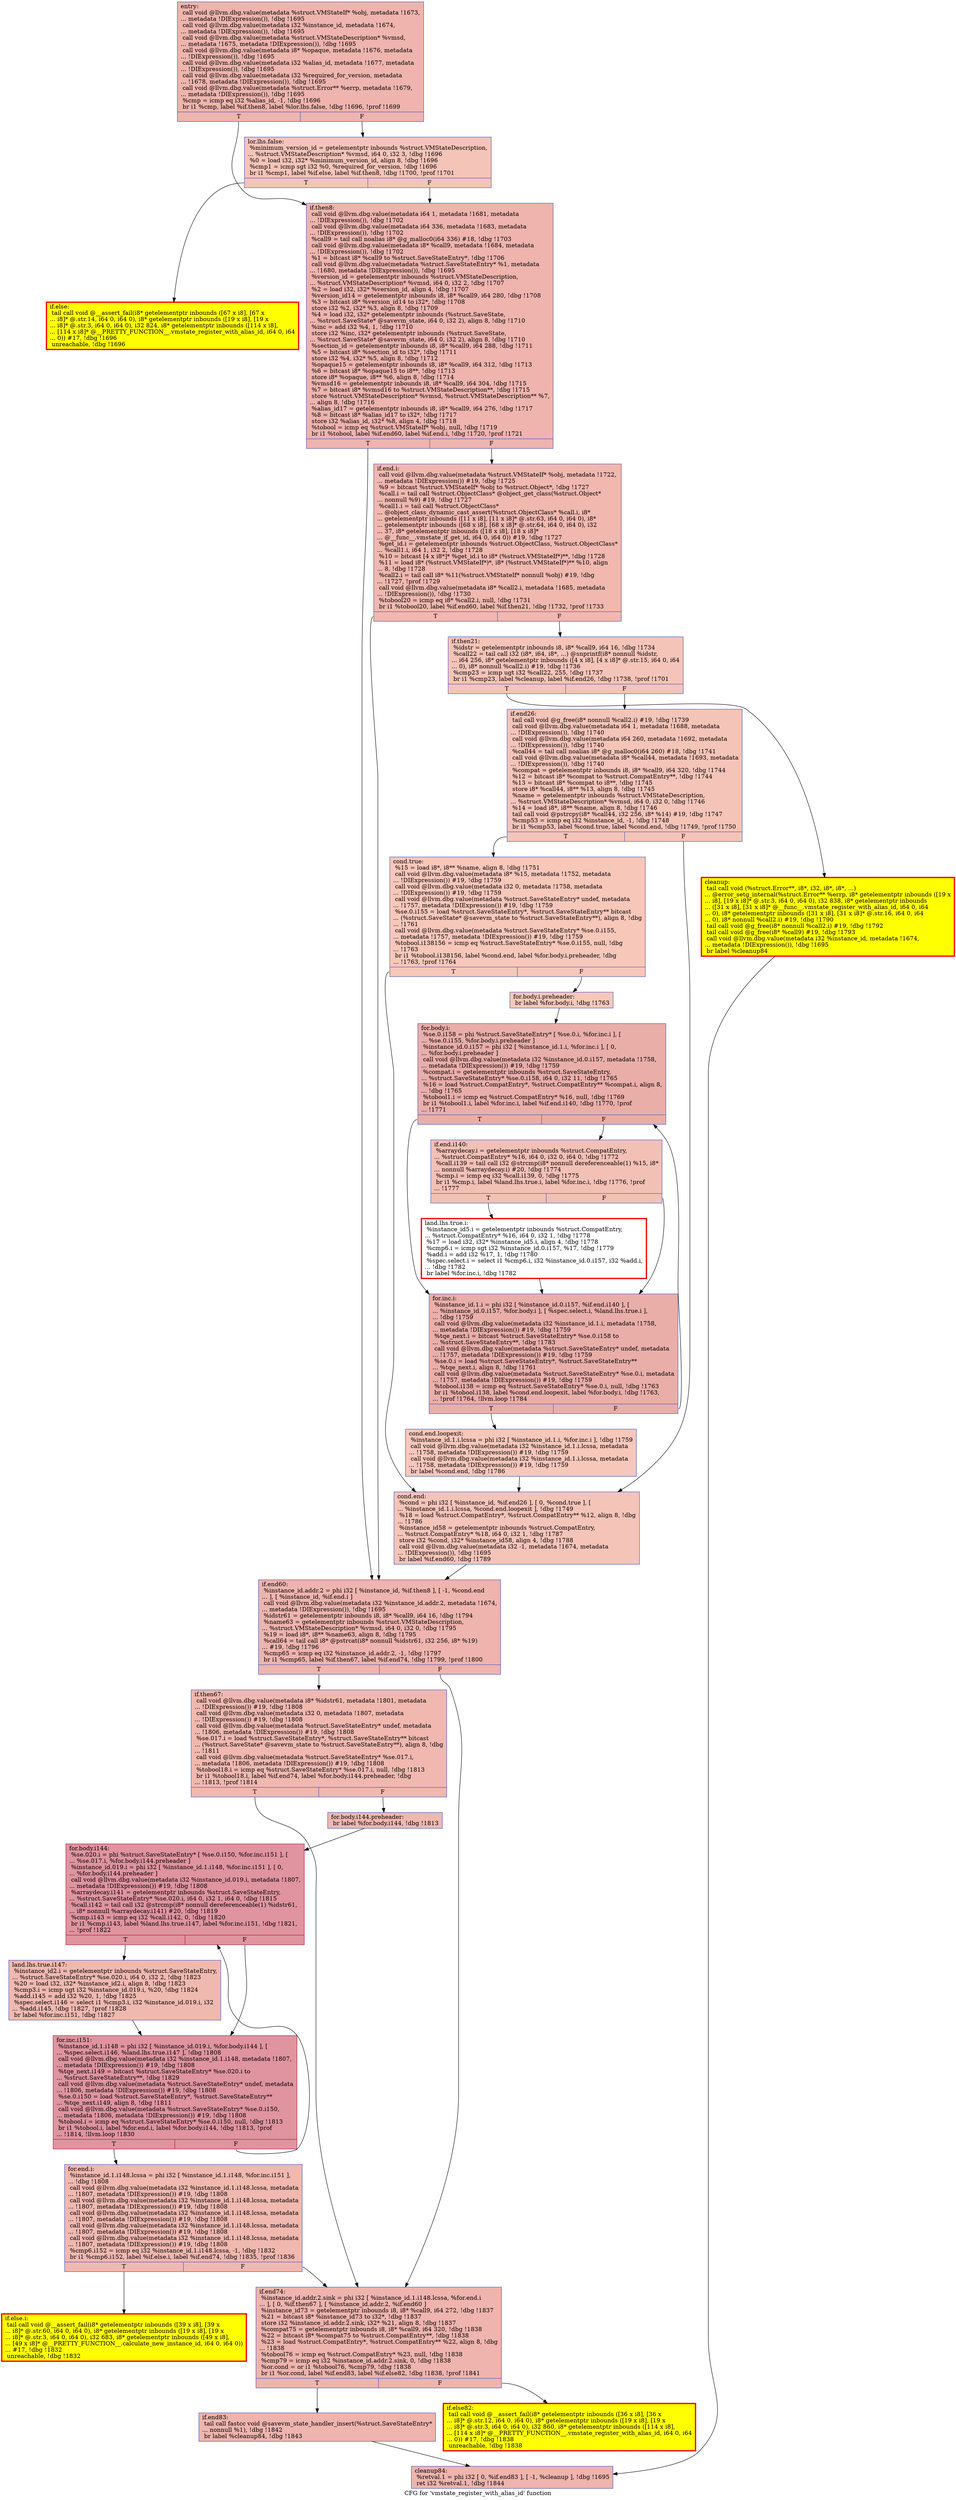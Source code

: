 digraph "CFG for 'vmstate_register_with_alias_id' function" {
	label="CFG for 'vmstate_register_with_alias_id' function";

	Node0x55b47a1db510 [shape=record,color="#3d50c3ff", style=filled, fillcolor="#d8564670",label="{entry:\l  call void @llvm.dbg.value(metadata %struct.VMStateIf* %obj, metadata !1673,\l... metadata !DIExpression()), !dbg !1695\l  call void @llvm.dbg.value(metadata i32 %instance_id, metadata !1674,\l... metadata !DIExpression()), !dbg !1695\l  call void @llvm.dbg.value(metadata %struct.VMStateDescription* %vmsd,\l... metadata !1675, metadata !DIExpression()), !dbg !1695\l  call void @llvm.dbg.value(metadata i8* %opaque, metadata !1676, metadata\l... !DIExpression()), !dbg !1695\l  call void @llvm.dbg.value(metadata i32 %alias_id, metadata !1677, metadata\l... !DIExpression()), !dbg !1695\l  call void @llvm.dbg.value(metadata i32 %required_for_version, metadata\l... !1678, metadata !DIExpression()), !dbg !1695\l  call void @llvm.dbg.value(metadata %struct.Error** %errp, metadata !1679,\l... metadata !DIExpression()), !dbg !1695\l  %cmp = icmp eq i32 %alias_id, -1, !dbg !1696\l  br i1 %cmp, label %if.then8, label %lor.lhs.false, !dbg !1696, !prof !1699\l|{<s0>T|<s1>F}}"];
	Node0x55b47a1db510:s0 -> Node0x55b47a229620;
	Node0x55b47a1db510:s1 -> Node0x55b47a226be0;
	Node0x55b47a226be0 [shape=record,color="#3d50c3ff", style=filled, fillcolor="#e97a5f70",label="{lor.lhs.false:                                    \l  %minimum_version_id = getelementptr inbounds %struct.VMStateDescription,\l... %struct.VMStateDescription* %vmsd, i64 0, i32 3, !dbg !1696\l  %0 = load i32, i32* %minimum_version_id, align 8, !dbg !1696\l  %cmp1 = icmp sgt i32 %0, %required_for_version, !dbg !1696\l  br i1 %cmp1, label %if.else, label %if.then8, !dbg !1700, !prof !1701\l|{<s0>T|<s1>F}}"];
	Node0x55b47a226be0:s0 -> Node0x55b47a226b70;
	Node0x55b47a226be0:s1 -> Node0x55b47a229620;
	Node0x55b47a226b70 [shape=record,penwidth=3.0, style="filled", color="red", fillcolor="yellow",label="{if.else:                                          \l  tail call void @__assert_fail(i8* getelementptr inbounds ([67 x i8], [67 x\l... i8]* @.str.14, i64 0, i64 0), i8* getelementptr inbounds ([19 x i8], [19 x\l... i8]* @.str.3, i64 0, i64 0), i32 824, i8* getelementptr inbounds ([114 x i8],\l... [114 x i8]* @__PRETTY_FUNCTION__.vmstate_register_with_alias_id, i64 0, i64\l... 0)) #17, !dbg !1696\l  unreachable, !dbg !1696\l}"];
	Node0x55b47a229620 [shape=record,color="#3d50c3ff", style=filled, fillcolor="#d8564670",label="{if.then8:                                         \l  call void @llvm.dbg.value(metadata i64 1, metadata !1681, metadata\l... !DIExpression()), !dbg !1702\l  call void @llvm.dbg.value(metadata i64 336, metadata !1683, metadata\l... !DIExpression()), !dbg !1702\l  %call9 = tail call noalias i8* @g_malloc0(i64 336) #18, !dbg !1703\l  call void @llvm.dbg.value(metadata i8* %call9, metadata !1684, metadata\l... !DIExpression()), !dbg !1702\l  %1 = bitcast i8* %call9 to %struct.SaveStateEntry*, !dbg !1706\l  call void @llvm.dbg.value(metadata %struct.SaveStateEntry* %1, metadata\l... !1680, metadata !DIExpression()), !dbg !1695\l  %version_id = getelementptr inbounds %struct.VMStateDescription,\l... %struct.VMStateDescription* %vmsd, i64 0, i32 2, !dbg !1707\l  %2 = load i32, i32* %version_id, align 4, !dbg !1707\l  %version_id14 = getelementptr inbounds i8, i8* %call9, i64 280, !dbg !1708\l  %3 = bitcast i8* %version_id14 to i32*, !dbg !1708\l  store i32 %2, i32* %3, align 8, !dbg !1709\l  %4 = load i32, i32* getelementptr inbounds (%struct.SaveState,\l... %struct.SaveState* @savevm_state, i64 0, i32 2), align 8, !dbg !1710\l  %inc = add i32 %4, 1, !dbg !1710\l  store i32 %inc, i32* getelementptr inbounds (%struct.SaveState,\l... %struct.SaveState* @savevm_state, i64 0, i32 2), align 8, !dbg !1710\l  %section_id = getelementptr inbounds i8, i8* %call9, i64 288, !dbg !1711\l  %5 = bitcast i8* %section_id to i32*, !dbg !1711\l  store i32 %4, i32* %5, align 8, !dbg !1712\l  %opaque15 = getelementptr inbounds i8, i8* %call9, i64 312, !dbg !1713\l  %6 = bitcast i8* %opaque15 to i8**, !dbg !1713\l  store i8* %opaque, i8** %6, align 8, !dbg !1714\l  %vmsd16 = getelementptr inbounds i8, i8* %call9, i64 304, !dbg !1715\l  %7 = bitcast i8* %vmsd16 to %struct.VMStateDescription**, !dbg !1715\l  store %struct.VMStateDescription* %vmsd, %struct.VMStateDescription** %7,\l... align 8, !dbg !1716\l  %alias_id17 = getelementptr inbounds i8, i8* %call9, i64 276, !dbg !1717\l  %8 = bitcast i8* %alias_id17 to i32*, !dbg !1717\l  store i32 %alias_id, i32* %8, align 4, !dbg !1718\l  %tobool = icmp eq %struct.VMStateIf* %obj, null, !dbg !1719\l  br i1 %tobool, label %if.end60, label %if.end.i, !dbg !1720, !prof !1721\l|{<s0>T|<s1>F}}"];
	Node0x55b47a229620:s0 -> Node0x55b47a22c670;
	Node0x55b47a229620:s1 -> Node0x55b47a1d3010;
	Node0x55b47a1d3010 [shape=record,color="#3d50c3ff", style=filled, fillcolor="#dc5d4a70",label="{if.end.i:                                         \l  call void @llvm.dbg.value(metadata %struct.VMStateIf* %obj, metadata !1722,\l... metadata !DIExpression()) #19, !dbg !1725\l  %9 = bitcast %struct.VMStateIf* %obj to %struct.Object*, !dbg !1727\l  %call.i = tail call %struct.ObjectClass* @object_get_class(%struct.Object*\l... nonnull %9) #19, !dbg !1727\l  %call1.i = tail call %struct.ObjectClass*\l... @object_class_dynamic_cast_assert(%struct.ObjectClass* %call.i, i8*\l... getelementptr inbounds ([11 x i8], [11 x i8]* @.str.63, i64 0, i64 0), i8*\l... getelementptr inbounds ([68 x i8], [68 x i8]* @.str.64, i64 0, i64 0), i32\l... 37, i8* getelementptr inbounds ([18 x i8], [18 x i8]*\l... @__func__.vmstate_if_get_id, i64 0, i64 0)) #19, !dbg !1727\l  %get_id.i = getelementptr inbounds %struct.ObjectClass, %struct.ObjectClass*\l... %call1.i, i64 1, i32 2, !dbg !1728\l  %10 = bitcast [4 x i8*]* %get_id.i to i8* (%struct.VMStateIf*)**, !dbg !1728\l  %11 = load i8* (%struct.VMStateIf*)*, i8* (%struct.VMStateIf*)** %10, align\l... 8, !dbg !1728\l  %call2.i = tail call i8* %11(%struct.VMStateIf* nonnull %obj) #19, !dbg\l... !1727, !prof !1729\l  call void @llvm.dbg.value(metadata i8* %call2.i, metadata !1685, metadata\l... !DIExpression()), !dbg !1730\l  %tobool20 = icmp eq i8* %call2.i, null, !dbg !1731\l  br i1 %tobool20, label %if.end60, label %if.then21, !dbg !1732, !prof !1733\l|{<s0>T|<s1>F}}"];
	Node0x55b47a1d3010:s0 -> Node0x55b47a22c670;
	Node0x55b47a1d3010:s1 -> Node0x55b47a22d070;
	Node0x55b47a22d070 [shape=record,color="#3d50c3ff", style=filled, fillcolor="#e97a5f70",label="{if.then21:                                        \l  %idstr = getelementptr inbounds i8, i8* %call9, i64 16, !dbg !1734\l  %call22 = tail call i32 (i8*, i64, i8*, ...) @snprintf(i8* nonnull %idstr,\l... i64 256, i8* getelementptr inbounds ([4 x i8], [4 x i8]* @.str.15, i64 0, i64\l... 0), i8* nonnull %call2.i) #19, !dbg !1736\l  %cmp23 = icmp ugt i32 %call22, 255, !dbg !1737\l  br i1 %cmp23, label %cleanup, label %if.end26, !dbg !1738, !prof !1701\l|{<s0>T|<s1>F}}"];
	Node0x55b47a22d070:s0 -> Node0x55b47a209150;
	Node0x55b47a22d070:s1 -> Node0x55b47a22d4f0;
	Node0x55b47a22d4f0 [shape=record,color="#3d50c3ff", style=filled, fillcolor="#e97a5f70",label="{if.end26:                                         \l  tail call void @g_free(i8* nonnull %call2.i) #19, !dbg !1739\l  call void @llvm.dbg.value(metadata i64 1, metadata !1688, metadata\l... !DIExpression()), !dbg !1740\l  call void @llvm.dbg.value(metadata i64 260, metadata !1692, metadata\l... !DIExpression()), !dbg !1740\l  %call44 = tail call noalias i8* @g_malloc0(i64 260) #18, !dbg !1741\l  call void @llvm.dbg.value(metadata i8* %call44, metadata !1693, metadata\l... !DIExpression()), !dbg !1740\l  %compat = getelementptr inbounds i8, i8* %call9, i64 320, !dbg !1744\l  %12 = bitcast i8* %compat to %struct.CompatEntry**, !dbg !1744\l  %13 = bitcast i8* %compat to i8**, !dbg !1745\l  store i8* %call44, i8** %13, align 8, !dbg !1745\l  %name = getelementptr inbounds %struct.VMStateDescription,\l... %struct.VMStateDescription* %vmsd, i64 0, i32 0, !dbg !1746\l  %14 = load i8*, i8** %name, align 8, !dbg !1746\l  tail call void @pstrcpy(i8* %call44, i32 256, i8* %14) #19, !dbg !1747\l  %cmp53 = icmp eq i32 %instance_id, -1, !dbg !1748\l  br i1 %cmp53, label %cond.true, label %cond.end, !dbg !1749, !prof !1750\l|{<s0>T|<s1>F}}"];
	Node0x55b47a22d4f0:s0 -> Node0x55b47a2341e0;
	Node0x55b47a22d4f0:s1 -> Node0x55b47a2342e0;
	Node0x55b47a2341e0 [shape=record,color="#3d50c3ff", style=filled, fillcolor="#ec7f6370",label="{cond.true:                                        \l  %15 = load i8*, i8** %name, align 8, !dbg !1751\l  call void @llvm.dbg.value(metadata i8* %15, metadata !1752, metadata\l... !DIExpression()) #19, !dbg !1759\l  call void @llvm.dbg.value(metadata i32 0, metadata !1758, metadata\l... !DIExpression()) #19, !dbg !1759\l  call void @llvm.dbg.value(metadata %struct.SaveStateEntry* undef, metadata\l... !1757, metadata !DIExpression()) #19, !dbg !1759\l  %se.0.i155 = load %struct.SaveStateEntry*, %struct.SaveStateEntry** bitcast\l... (%struct.SaveState* @savevm_state to %struct.SaveStateEntry**), align 8, !dbg\l... !1761\l  call void @llvm.dbg.value(metadata %struct.SaveStateEntry* %se.0.i155,\l... metadata !1757, metadata !DIExpression()) #19, !dbg !1759\l  %tobool.i138156 = icmp eq %struct.SaveStateEntry* %se.0.i155, null, !dbg\l... !1763\l  br i1 %tobool.i138156, label %cond.end, label %for.body.i.preheader, !dbg\l... !1763, !prof !1764\l|{<s0>T|<s1>F}}"];
	Node0x55b47a2341e0:s0 -> Node0x55b47a2342e0;
	Node0x55b47a2341e0:s1 -> Node0x55b47a1af150;
	Node0x55b47a1af150 [shape=record,color="#3d50c3ff", style=filled, fillcolor="#ec7f6370",label="{for.body.i.preheader:                             \l  br label %for.body.i, !dbg !1763\l}"];
	Node0x55b47a1af150 -> Node0x55b47a407760;
	Node0x55b47a407760 [shape=record,color="#3d50c3ff", style=filled, fillcolor="#d0473d70",label="{for.body.i:                                       \l  %se.0.i158 = phi %struct.SaveStateEntry* [ %se.0.i, %for.inc.i ], [\l... %se.0.i155, %for.body.i.preheader ]\l  %instance_id.0.i157 = phi i32 [ %instance_id.1.i, %for.inc.i ], [ 0,\l... %for.body.i.preheader ]\l  call void @llvm.dbg.value(metadata i32 %instance_id.0.i157, metadata !1758,\l... metadata !DIExpression()) #19, !dbg !1759\l  %compat.i = getelementptr inbounds %struct.SaveStateEntry,\l... %struct.SaveStateEntry* %se.0.i158, i64 0, i32 11, !dbg !1765\l  %16 = load %struct.CompatEntry*, %struct.CompatEntry** %compat.i, align 8,\l... !dbg !1765\l  %tobool1.i = icmp eq %struct.CompatEntry* %16, null, !dbg !1769\l  br i1 %tobool1.i, label %for.inc.i, label %if.end.i140, !dbg !1770, !prof\l... !1771\l|{<s0>T|<s1>F}}"];
	Node0x55b47a407760:s0 -> Node0x55b47a376ee0;
	Node0x55b47a407760:s1 -> Node0x55b47a407630;
	Node0x55b47a407630 [shape=record,color="#3d50c3ff", style=filled, fillcolor="#e5705870",label="{if.end.i140:                                      \l  %arraydecay.i = getelementptr inbounds %struct.CompatEntry,\l... %struct.CompatEntry* %16, i64 0, i32 0, i64 0, !dbg !1772\l  %call.i139 = tail call i32 @strcmp(i8* nonnull dereferenceable(1) %15, i8*\l... nonnull %arraydecay.i) #20, !dbg !1774\l  %cmp.i = icmp eq i32 %call.i139, 0, !dbg !1775\l  br i1 %cmp.i, label %land.lhs.true.i, label %for.inc.i, !dbg !1776, !prof\l... !1777\l|{<s0>T|<s1>F}}"];
	Node0x55b47a407630:s0 -> Node0x55b47a500f50;
	Node0x55b47a407630:s1 -> Node0x55b47a376ee0;
	Node0x55b47a500f50 [shape=record,penwidth=3.0, color="red",label="{land.lhs.true.i:                                  \l  %instance_id5.i = getelementptr inbounds %struct.CompatEntry,\l... %struct.CompatEntry* %16, i64 0, i32 1, !dbg !1778\l  %17 = load i32, i32* %instance_id5.i, align 4, !dbg !1778\l  %cmp6.i = icmp sgt i32 %instance_id.0.i157, %17, !dbg !1779\l  %add.i = add i32 %17, 1, !dbg !1780\l  %spec.select.i = select i1 %cmp6.i, i32 %instance_id.0.i157, i32 %add.i,\l... !dbg !1782\l  br label %for.inc.i, !dbg !1782\l}"];
	Node0x55b47a500f50 -> Node0x55b47a376ee0;
	Node0x55b47a376ee0 [shape=record,color="#3d50c3ff", style=filled, fillcolor="#d0473d70",label="{for.inc.i:                                        \l  %instance_id.1.i = phi i32 [ %instance_id.0.i157, %if.end.i140 ], [\l... %instance_id.0.i157, %for.body.i ], [ %spec.select.i, %land.lhs.true.i ],\l... !dbg !1759\l  call void @llvm.dbg.value(metadata i32 %instance_id.1.i, metadata !1758,\l... metadata !DIExpression()) #19, !dbg !1759\l  %tqe_next.i = bitcast %struct.SaveStateEntry* %se.0.i158 to\l... %struct.SaveStateEntry**, !dbg !1783\l  call void @llvm.dbg.value(metadata %struct.SaveStateEntry* undef, metadata\l... !1757, metadata !DIExpression()) #19, !dbg !1759\l  %se.0.i = load %struct.SaveStateEntry*, %struct.SaveStateEntry**\l... %tqe_next.i, align 8, !dbg !1761\l  call void @llvm.dbg.value(metadata %struct.SaveStateEntry* %se.0.i, metadata\l... !1757, metadata !DIExpression()) #19, !dbg !1759\l  %tobool.i138 = icmp eq %struct.SaveStateEntry* %se.0.i, null, !dbg !1763\l  br i1 %tobool.i138, label %cond.end.loopexit, label %for.body.i, !dbg !1763,\l... !prof !1764, !llvm.loop !1784\l|{<s0>T|<s1>F}}"];
	Node0x55b47a376ee0:s0 -> Node0x55b47a3f5e20;
	Node0x55b47a376ee0:s1 -> Node0x55b47a407760;
	Node0x55b47a3f5e20 [shape=record,color="#3d50c3ff", style=filled, fillcolor="#ec7f6370",label="{cond.end.loopexit:                                \l  %instance_id.1.i.lcssa = phi i32 [ %instance_id.1.i, %for.inc.i ], !dbg !1759\l  call void @llvm.dbg.value(metadata i32 %instance_id.1.i.lcssa, metadata\l... !1758, metadata !DIExpression()) #19, !dbg !1759\l  call void @llvm.dbg.value(metadata i32 %instance_id.1.i.lcssa, metadata\l... !1758, metadata !DIExpression()) #19, !dbg !1759\l  br label %cond.end, !dbg !1786\l}"];
	Node0x55b47a3f5e20 -> Node0x55b47a2342e0;
	Node0x55b47a2342e0 [shape=record,color="#3d50c3ff", style=filled, fillcolor="#e97a5f70",label="{cond.end:                                         \l  %cond = phi i32 [ %instance_id, %if.end26 ], [ 0, %cond.true ], [\l... %instance_id.1.i.lcssa, %cond.end.loopexit ], !dbg !1749\l  %18 = load %struct.CompatEntry*, %struct.CompatEntry** %12, align 8, !dbg\l... !1786\l  %instance_id58 = getelementptr inbounds %struct.CompatEntry,\l... %struct.CompatEntry* %18, i64 0, i32 1, !dbg !1787\l  store i32 %cond, i32* %instance_id58, align 4, !dbg !1788\l  call void @llvm.dbg.value(metadata i32 -1, metadata !1674, metadata\l... !DIExpression()), !dbg !1695\l  br label %if.end60, !dbg !1789\l}"];
	Node0x55b47a2342e0 -> Node0x55b47a22c670;
	Node0x55b47a209150 [shape=record,penwidth=3.0, style="filled", color="red", fillcolor="yellow",label="{cleanup:                                          \l  tail call void (%struct.Error**, i8*, i32, i8*, i8*, ...)\l... @error_setg_internal(%struct.Error** %errp, i8* getelementptr inbounds ([19 x\l... i8], [19 x i8]* @.str.3, i64 0, i64 0), i32 838, i8* getelementptr inbounds\l... ([31 x i8], [31 x i8]* @__func__.vmstate_register_with_alias_id, i64 0, i64\l... 0), i8* getelementptr inbounds ([31 x i8], [31 x i8]* @.str.16, i64 0, i64\l... 0), i8* nonnull %call2.i) #19, !dbg !1790\l  tail call void @g_free(i8* nonnull %call2.i) #19, !dbg !1792\l  tail call void @g_free(i8* %call9) #19, !dbg !1793\l  call void @llvm.dbg.value(metadata i32 %instance_id, metadata !1674,\l... metadata !DIExpression()), !dbg !1695\l  br label %cleanup84\l}"];
	Node0x55b47a209150 -> Node0x55b47a22bd10;
	Node0x55b47a22c670 [shape=record,color="#3d50c3ff", style=filled, fillcolor="#d8564670",label="{if.end60:                                         \l  %instance_id.addr.2 = phi i32 [ %instance_id, %if.then8 ], [ -1, %cond.end\l... ], [ %instance_id, %if.end.i ]\l  call void @llvm.dbg.value(metadata i32 %instance_id.addr.2, metadata !1674,\l... metadata !DIExpression()), !dbg !1695\l  %idstr61 = getelementptr inbounds i8, i8* %call9, i64 16, !dbg !1794\l  %name63 = getelementptr inbounds %struct.VMStateDescription,\l... %struct.VMStateDescription* %vmsd, i64 0, i32 0, !dbg !1795\l  %19 = load i8*, i8** %name63, align 8, !dbg !1795\l  %call64 = tail call i8* @pstrcat(i8* nonnull %idstr61, i32 256, i8* %19)\l... #19, !dbg !1796\l  %cmp65 = icmp eq i32 %instance_id.addr.2, -1, !dbg !1797\l  br i1 %cmp65, label %if.then67, label %if.end74, !dbg !1799, !prof !1800\l|{<s0>T|<s1>F}}"];
	Node0x55b47a22c670:s0 -> Node0x55b47a236690;
	Node0x55b47a22c670:s1 -> Node0x55b47a2366e0;
	Node0x55b47a236690 [shape=record,color="#3d50c3ff", style=filled, fillcolor="#dc5d4a70",label="{if.then67:                                        \l  call void @llvm.dbg.value(metadata i8* %idstr61, metadata !1801, metadata\l... !DIExpression()) #19, !dbg !1808\l  call void @llvm.dbg.value(metadata i32 0, metadata !1807, metadata\l... !DIExpression()) #19, !dbg !1808\l  call void @llvm.dbg.value(metadata %struct.SaveStateEntry* undef, metadata\l... !1806, metadata !DIExpression()) #19, !dbg !1808\l  %se.017.i = load %struct.SaveStateEntry*, %struct.SaveStateEntry** bitcast\l... (%struct.SaveState* @savevm_state to %struct.SaveStateEntry**), align 8, !dbg\l... !1811\l  call void @llvm.dbg.value(metadata %struct.SaveStateEntry* %se.017.i,\l... metadata !1806, metadata !DIExpression()) #19, !dbg !1808\l  %tobool18.i = icmp eq %struct.SaveStateEntry* %se.017.i, null, !dbg !1813\l  br i1 %tobool18.i, label %if.end74, label %for.body.i144.preheader, !dbg\l... !1813, !prof !1814\l|{<s0>T|<s1>F}}"];
	Node0x55b47a236690:s0 -> Node0x55b47a2366e0;
	Node0x55b47a236690:s1 -> Node0x55b47a5bb5c0;
	Node0x55b47a5bb5c0 [shape=record,color="#3d50c3ff", style=filled, fillcolor="#dc5d4a70",label="{for.body.i144.preheader:                          \l  br label %for.body.i144, !dbg !1813\l}"];
	Node0x55b47a5bb5c0 -> Node0x55b47a334290;
	Node0x55b47a334290 [shape=record,color="#b70d28ff", style=filled, fillcolor="#b70d2870",label="{for.body.i144:                                    \l  %se.020.i = phi %struct.SaveStateEntry* [ %se.0.i150, %for.inc.i151 ], [\l... %se.017.i, %for.body.i144.preheader ]\l  %instance_id.019.i = phi i32 [ %instance_id.1.i148, %for.inc.i151 ], [ 0,\l... %for.body.i144.preheader ]\l  call void @llvm.dbg.value(metadata i32 %instance_id.019.i, metadata !1807,\l... metadata !DIExpression()) #19, !dbg !1808\l  %arraydecay.i141 = getelementptr inbounds %struct.SaveStateEntry,\l... %struct.SaveStateEntry* %se.020.i, i64 0, i32 1, i64 0, !dbg !1815\l  %call.i142 = tail call i32 @strcmp(i8* nonnull dereferenceable(1) %idstr61,\l... i8* nonnull %arraydecay.i141) #20, !dbg !1819\l  %cmp.i143 = icmp eq i32 %call.i142, 0, !dbg !1820\l  br i1 %cmp.i143, label %land.lhs.true.i147, label %for.inc.i151, !dbg !1821,\l... !prof !1822\l|{<s0>T|<s1>F}}"];
	Node0x55b47a334290:s0 -> Node0x55b47a529cd0;
	Node0x55b47a334290:s1 -> Node0x55b47a5c65e0;
	Node0x55b47a529cd0 [shape=record,color="#3d50c3ff", style=filled, fillcolor="#de614d70",label="{land.lhs.true.i147:                               \l  %instance_id2.i = getelementptr inbounds %struct.SaveStateEntry,\l... %struct.SaveStateEntry* %se.020.i, i64 0, i32 2, !dbg !1823\l  %20 = load i32, i32* %instance_id2.i, align 8, !dbg !1823\l  %cmp3.i = icmp ugt i32 %instance_id.019.i, %20, !dbg !1824\l  %add.i145 = add i32 %20, 1, !dbg !1825\l  %spec.select.i146 = select i1 %cmp3.i, i32 %instance_id.019.i, i32\l... %add.i145, !dbg !1827, !prof !1828\l  br label %for.inc.i151, !dbg !1827\l}"];
	Node0x55b47a529cd0 -> Node0x55b47a5c65e0;
	Node0x55b47a5c65e0 [shape=record,color="#b70d28ff", style=filled, fillcolor="#b70d2870",label="{for.inc.i151:                                     \l  %instance_id.1.i148 = phi i32 [ %instance_id.019.i, %for.body.i144 ], [\l... %spec.select.i146, %land.lhs.true.i147 ], !dbg !1808\l  call void @llvm.dbg.value(metadata i32 %instance_id.1.i148, metadata !1807,\l... metadata !DIExpression()) #19, !dbg !1808\l  %tqe_next.i149 = bitcast %struct.SaveStateEntry* %se.020.i to\l... %struct.SaveStateEntry**, !dbg !1829\l  call void @llvm.dbg.value(metadata %struct.SaveStateEntry* undef, metadata\l... !1806, metadata !DIExpression()) #19, !dbg !1808\l  %se.0.i150 = load %struct.SaveStateEntry*, %struct.SaveStateEntry**\l... %tqe_next.i149, align 8, !dbg !1811\l  call void @llvm.dbg.value(metadata %struct.SaveStateEntry* %se.0.i150,\l... metadata !1806, metadata !DIExpression()) #19, !dbg !1808\l  %tobool.i = icmp eq %struct.SaveStateEntry* %se.0.i150, null, !dbg !1813\l  br i1 %tobool.i, label %for.end.i, label %for.body.i144, !dbg !1813, !prof\l... !1814, !llvm.loop !1830\l|{<s0>T|<s1>F}}"];
	Node0x55b47a5c65e0:s0 -> Node0x55b47a53ff40;
	Node0x55b47a5c65e0:s1 -> Node0x55b47a334290;
	Node0x55b47a53ff40 [shape=record,color="#3d50c3ff", style=filled, fillcolor="#dc5d4a70",label="{for.end.i:                                        \l  %instance_id.1.i148.lcssa = phi i32 [ %instance_id.1.i148, %for.inc.i151 ],\l... !dbg !1808\l  call void @llvm.dbg.value(metadata i32 %instance_id.1.i148.lcssa, metadata\l... !1807, metadata !DIExpression()) #19, !dbg !1808\l  call void @llvm.dbg.value(metadata i32 %instance_id.1.i148.lcssa, metadata\l... !1807, metadata !DIExpression()) #19, !dbg !1808\l  call void @llvm.dbg.value(metadata i32 %instance_id.1.i148.lcssa, metadata\l... !1807, metadata !DIExpression()) #19, !dbg !1808\l  call void @llvm.dbg.value(metadata i32 %instance_id.1.i148.lcssa, metadata\l... !1807, metadata !DIExpression()) #19, !dbg !1808\l  call void @llvm.dbg.value(metadata i32 %instance_id.1.i148.lcssa, metadata\l... !1807, metadata !DIExpression()) #19, !dbg !1808\l  %cmp6.i152 = icmp eq i32 %instance_id.1.i148.lcssa, -1, !dbg !1832\l  br i1 %cmp6.i152, label %if.else.i, label %if.end74, !dbg !1835, !prof !1836\l|{<s0>T|<s1>F}}"];
	Node0x55b47a53ff40:s0 -> Node0x55b47a526700;
	Node0x55b47a53ff40:s1 -> Node0x55b47a2366e0;
	Node0x55b47a526700 [shape=record,penwidth=3.0, style="filled", color="red", fillcolor="yellow",label="{if.else.i:                                        \l  tail call void @__assert_fail(i8* getelementptr inbounds ([39 x i8], [39 x\l... i8]* @.str.60, i64 0, i64 0), i8* getelementptr inbounds ([19 x i8], [19 x\l... i8]* @.str.3, i64 0, i64 0), i32 683, i8* getelementptr inbounds ([49 x i8],\l... [49 x i8]* @__PRETTY_FUNCTION__.calculate_new_instance_id, i64 0, i64 0))\l... #17, !dbg !1832\l  unreachable, !dbg !1832\l}"];
	Node0x55b47a2366e0 [shape=record,color="#3d50c3ff", style=filled, fillcolor="#d8564670",label="{if.end74:                                         \l  %instance_id.addr.2.sink = phi i32 [ %instance_id.1.i148.lcssa, %for.end.i\l... ], [ 0, %if.then67 ], [ %instance_id.addr.2, %if.end60 ]\l  %instance_id73 = getelementptr inbounds i8, i8* %call9, i64 272, !dbg !1837\l  %21 = bitcast i8* %instance_id73 to i32*, !dbg !1837\l  store i32 %instance_id.addr.2.sink, i32* %21, align 8, !dbg !1837\l  %compat75 = getelementptr inbounds i8, i8* %call9, i64 320, !dbg !1838\l  %22 = bitcast i8* %compat75 to %struct.CompatEntry**, !dbg !1838\l  %23 = load %struct.CompatEntry*, %struct.CompatEntry** %22, align 8, !dbg\l... !1838\l  %tobool76 = icmp eq %struct.CompatEntry* %23, null, !dbg !1838\l  %cmp79 = icmp eq i32 %instance_id.addr.2.sink, 0, !dbg !1838\l  %or.cond = or i1 %tobool76, %cmp79, !dbg !1838\l  br i1 %or.cond, label %if.end83, label %if.else82, !dbg !1838, !prof !1841\l|{<s0>T|<s1>F}}"];
	Node0x55b47a2366e0:s0 -> Node0x55b47a237700;
	Node0x55b47a2366e0:s1 -> Node0x55b47a237750;
	Node0x55b47a237750 [shape=record,penwidth=3.0, style="filled", color="red", fillcolor="yellow",label="{if.else82:                                        \l  tail call void @__assert_fail(i8* getelementptr inbounds ([36 x i8], [36 x\l... i8]* @.str.12, i64 0, i64 0), i8* getelementptr inbounds ([19 x i8], [19 x\l... i8]* @.str.3, i64 0, i64 0), i32 860, i8* getelementptr inbounds ([114 x i8],\l... [114 x i8]* @__PRETTY_FUNCTION__.vmstate_register_with_alias_id, i64 0, i64\l... 0)) #17, !dbg !1838\l  unreachable, !dbg !1838\l}"];
	Node0x55b47a237700 [shape=record,color="#3d50c3ff", style=filled, fillcolor="#d8564670",label="{if.end83:                                         \l  tail call fastcc void @savevm_state_handler_insert(%struct.SaveStateEntry*\l... nonnull %1), !dbg !1842\l  br label %cleanup84, !dbg !1843\l}"];
	Node0x55b47a237700 -> Node0x55b47a22bd10;
	Node0x55b47a22bd10 [shape=record,color="#3d50c3ff", style=filled, fillcolor="#d8564670",label="{cleanup84:                                        \l  %retval.1 = phi i32 [ 0, %if.end83 ], [ -1, %cleanup ], !dbg !1695\l  ret i32 %retval.1, !dbg !1844\l}"];
}

